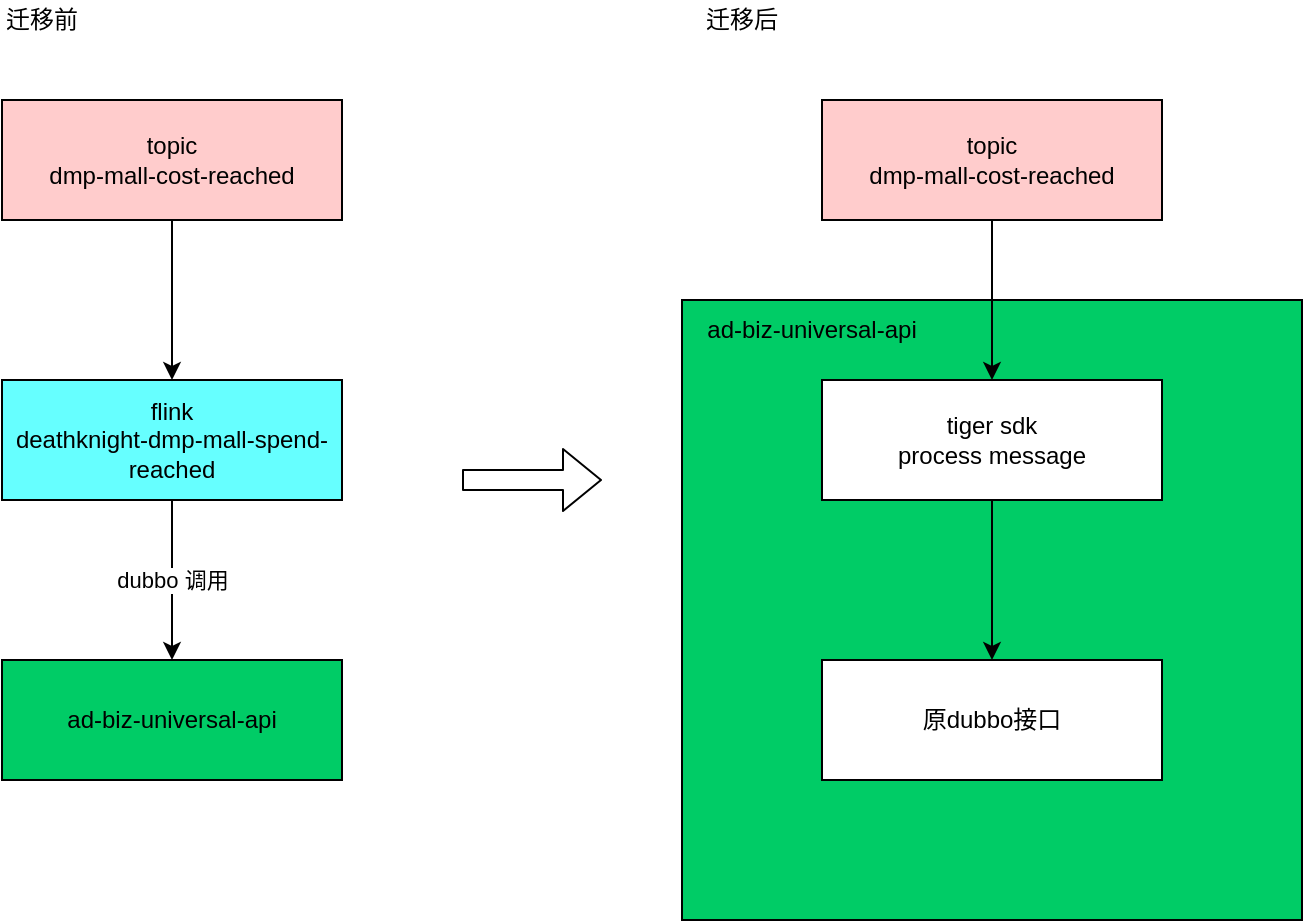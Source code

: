 <mxfile version="14.6.13" type="github">
  <diagram id="aCeuzVrzhWMBTDE2q9wa" name="Page-1">
    <mxGraphModel dx="1408" dy="683" grid="1" gridSize="10" guides="1" tooltips="1" connect="1" arrows="1" fold="1" page="1" pageScale="1" pageWidth="827" pageHeight="1169" math="0" shadow="0">
      <root>
        <mxCell id="0" />
        <mxCell id="1" parent="0" />
        <mxCell id="7OjDIavO6H5-JiFx55HC-12" value="" style="whiteSpace=wrap;html=1;aspect=fixed;fillColor=#00CC66;" vertex="1" parent="1">
          <mxGeometry x="500" y="240" width="310" height="310" as="geometry" />
        </mxCell>
        <mxCell id="7OjDIavO6H5-JiFx55HC-3" value="" style="edgeStyle=orthogonalEdgeStyle;rounded=0;orthogonalLoop=1;jettySize=auto;html=1;" edge="1" parent="1" source="7OjDIavO6H5-JiFx55HC-1" target="7OjDIavO6H5-JiFx55HC-2">
          <mxGeometry relative="1" as="geometry" />
        </mxCell>
        <mxCell id="7OjDIavO6H5-JiFx55HC-1" value="topic&lt;br&gt;dmp-mall-cost-reached" style="rounded=0;whiteSpace=wrap;html=1;fillColor=#FFCCCC;" vertex="1" parent="1">
          <mxGeometry x="160" y="140" width="170" height="60" as="geometry" />
        </mxCell>
        <mxCell id="7OjDIavO6H5-JiFx55HC-5" value="dubbo 调用" style="edgeStyle=orthogonalEdgeStyle;rounded=0;orthogonalLoop=1;jettySize=auto;html=1;" edge="1" parent="1" source="7OjDIavO6H5-JiFx55HC-2" target="7OjDIavO6H5-JiFx55HC-4">
          <mxGeometry relative="1" as="geometry" />
        </mxCell>
        <mxCell id="7OjDIavO6H5-JiFx55HC-2" value="flink&lt;br&gt;deathknight-dmp-mall-spend-reached" style="rounded=0;whiteSpace=wrap;html=1;fillColor=#66FFFF;" vertex="1" parent="1">
          <mxGeometry x="160" y="280" width="170" height="60" as="geometry" />
        </mxCell>
        <mxCell id="7OjDIavO6H5-JiFx55HC-4" value="ad-biz-universal-api" style="rounded=0;whiteSpace=wrap;html=1;fillColor=#00CC66;" vertex="1" parent="1">
          <mxGeometry x="160" y="420" width="170" height="60" as="geometry" />
        </mxCell>
        <mxCell id="7OjDIavO6H5-JiFx55HC-6" value="" style="shape=flexArrow;endArrow=classic;html=1;" edge="1" parent="1">
          <mxGeometry width="50" height="50" relative="1" as="geometry">
            <mxPoint x="390" y="330" as="sourcePoint" />
            <mxPoint x="460" y="330" as="targetPoint" />
          </mxGeometry>
        </mxCell>
        <mxCell id="7OjDIavO6H5-JiFx55HC-7" value="" style="edgeStyle=orthogonalEdgeStyle;rounded=0;orthogonalLoop=1;jettySize=auto;html=1;" edge="1" parent="1" source="7OjDIavO6H5-JiFx55HC-8" target="7OjDIavO6H5-JiFx55HC-10">
          <mxGeometry relative="1" as="geometry" />
        </mxCell>
        <mxCell id="7OjDIavO6H5-JiFx55HC-8" value="topic&lt;br&gt;dmp-mall-cost-reached" style="rounded=0;whiteSpace=wrap;html=1;fillColor=#FFCCCC;" vertex="1" parent="1">
          <mxGeometry x="570" y="140" width="170" height="60" as="geometry" />
        </mxCell>
        <mxCell id="7OjDIavO6H5-JiFx55HC-9" value="" style="edgeStyle=orthogonalEdgeStyle;rounded=0;orthogonalLoop=1;jettySize=auto;html=1;" edge="1" parent="1" source="7OjDIavO6H5-JiFx55HC-10" target="7OjDIavO6H5-JiFx55HC-11">
          <mxGeometry relative="1" as="geometry" />
        </mxCell>
        <mxCell id="7OjDIavO6H5-JiFx55HC-10" value="tiger sdk&lt;br&gt;process message" style="rounded=0;whiteSpace=wrap;html=1;" vertex="1" parent="1">
          <mxGeometry x="570" y="280" width="170" height="60" as="geometry" />
        </mxCell>
        <mxCell id="7OjDIavO6H5-JiFx55HC-11" value="原dubbo接口" style="rounded=0;whiteSpace=wrap;html=1;" vertex="1" parent="1">
          <mxGeometry x="570" y="420" width="170" height="60" as="geometry" />
        </mxCell>
        <mxCell id="7OjDIavO6H5-JiFx55HC-15" value="ad-biz-universal-api" style="text;html=1;strokeColor=none;fillColor=none;align=center;verticalAlign=middle;whiteSpace=wrap;rounded=0;" vertex="1" parent="1">
          <mxGeometry x="510" y="250" width="110" height="10" as="geometry" />
        </mxCell>
        <mxCell id="7OjDIavO6H5-JiFx55HC-17" value="迁移前" style="text;html=1;strokeColor=none;fillColor=none;align=center;verticalAlign=middle;whiteSpace=wrap;rounded=0;" vertex="1" parent="1">
          <mxGeometry x="160" y="90" width="40" height="20" as="geometry" />
        </mxCell>
        <mxCell id="7OjDIavO6H5-JiFx55HC-18" value="迁移后" style="text;html=1;strokeColor=none;fillColor=none;align=center;verticalAlign=middle;whiteSpace=wrap;rounded=0;" vertex="1" parent="1">
          <mxGeometry x="510" y="90" width="40" height="20" as="geometry" />
        </mxCell>
      </root>
    </mxGraphModel>
  </diagram>
</mxfile>
